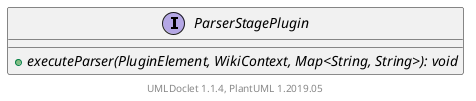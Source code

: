 @startuml

    interface ParserStagePlugin [[ParserStagePlugin.html]] {
        {abstract} +executeParser(PluginElement, WikiContext, Map<String, String>): void
    }


    center footer UMLDoclet 1.1.4, PlantUML 1.2019.05
@enduml
